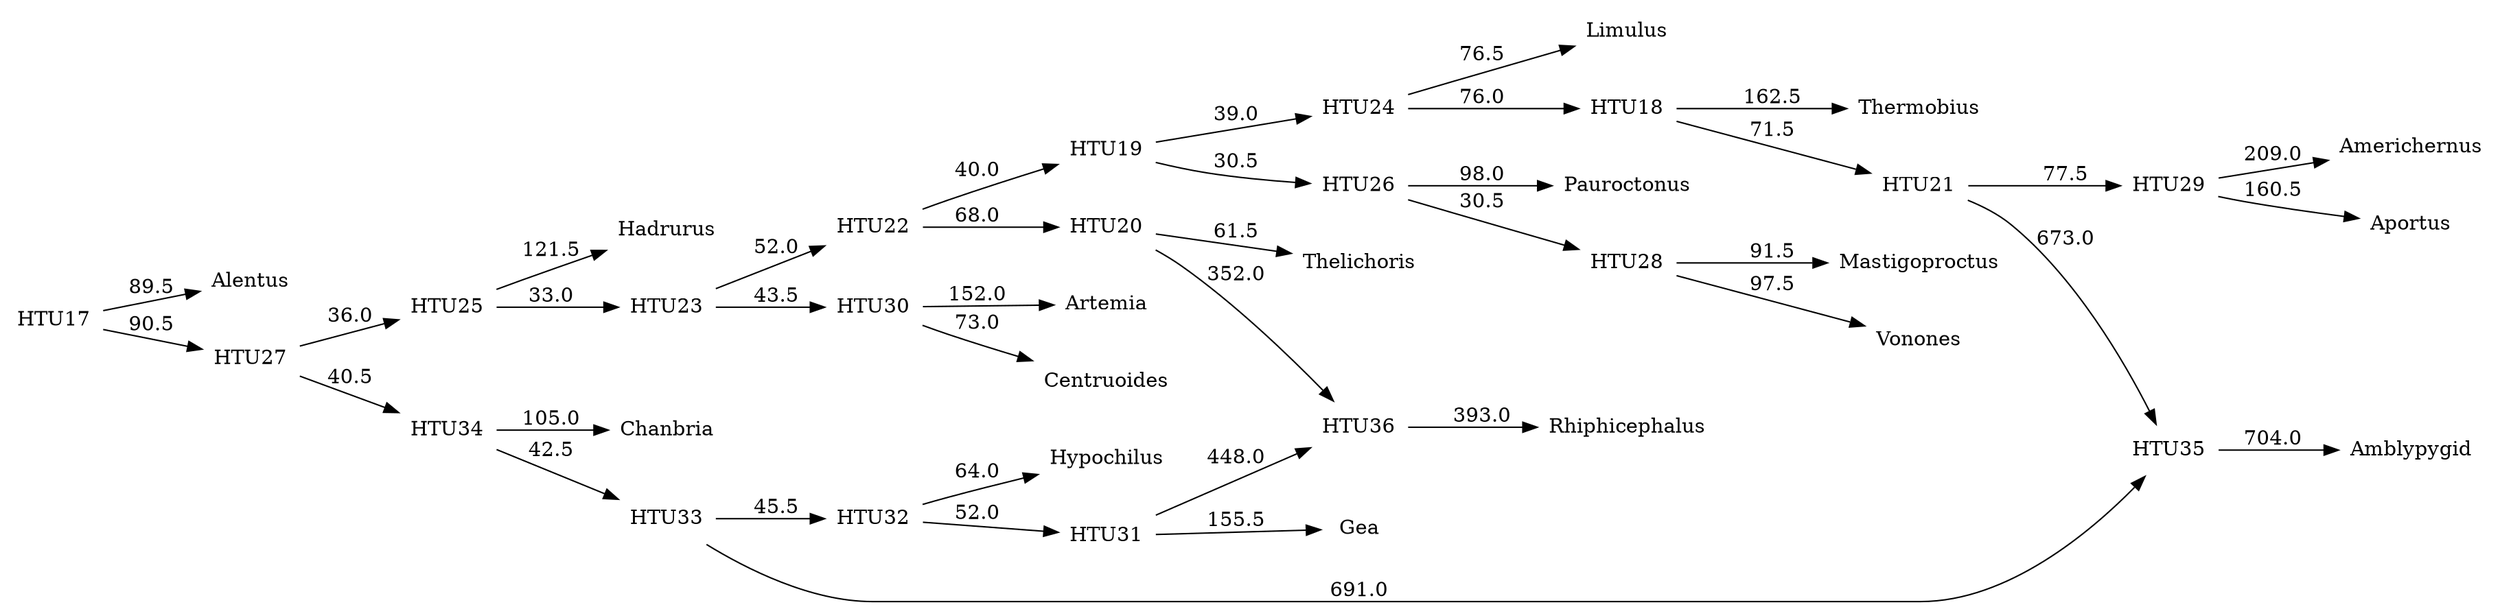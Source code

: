 digraph G {
	rankdir = LR;	node [ shape = none];

    0 [label=Alentus];
    1 [label=Amblypygid];
    2 [label=Americhernus];
    3 [label=Aportus];
    4 [label=Artemia];
    5 [label=Centruoides];
    6 [label=Chanbria];
    7 [label=Gea];
    8 [label=Hadrurus];
    9 [label=Hypochilus];
    10 [label=Limulus];
    11 [label=Mastigoproctus];
    12 [label=Pauroctonus];
    13 [label=Rhiphicephalus];
    14 [label=Thelichoris];
    15 [label=Thermobius];
    16 [label=Vonones];
    17 [label=HTU17];
    18 [label=HTU18];
    19 [label=HTU19];
    20 [label=HTU20];
    21 [label=HTU21];
    22 [label=HTU22];
    23 [label=HTU23];
    24 [label=HTU24];
    25 [label=HTU25];
    26 [label=HTU26];
    27 [label=HTU27];
    28 [label=HTU28];
    29 [label=HTU29];
    30 [label=HTU30];
    31 [label=HTU31];
    32 [label=HTU32];
    33 [label=HTU33];
    34 [label=HTU34];
    35 [label=HTU35];
    36 [label=HTU36];
    17 -> 0 [label=89.5];
    17 -> 27 [label=90.5];
    18 -> 15 [label=162.5];
    18 -> 21 [label=71.5];
    19 -> 24 [label=39.0];
    19 -> 26 [label=30.5];
    20 -> 14 [label=61.5];
    20 -> 36 [label=352.0];
    21 -> 29 [label=77.5];
    21 -> 35 [label=673.0];
    22 -> 19 [label=40.0];
    22 -> 20 [label=68.0];
    23 -> 22 [label=52.0];
    23 -> 30 [label=43.5];
    24 -> 10 [label=76.5];
    24 -> 18 [label=76.0];
    25 -> 8 [label=121.5];
    25 -> 23 [label=33.0];
    26 -> 12 [label=98.0];
    26 -> 28 [label=30.5];
    27 -> 25 [label=36.0];
    27 -> 34 [label=40.5];
    28 -> 11 [label=91.5];
    28 -> 16 [label=97.5];
    29 -> 2 [label=209.0];
    29 -> 3 [label=160.5];
    30 -> 4 [label=152.0];
    30 -> 5 [label=73.0];
    31 -> 7 [label=155.5];
    31 -> 36 [label=448.0];
    32 -> 9 [label=64.0];
    32 -> 31 [label=52.0];
    33 -> 32 [label=45.5];
    33 -> 35 [label=691.0];
    34 -> 6 [label=105.0];
    34 -> 33 [label=42.5];
    35 -> 1 [label=704.0];
    36 -> 13 [label=393.0];
}
//1999.0
digraph G {
	rankdir = LR;	node [ shape = none];

    0 [label=Alentus];
    1 [label=Amblypygid];
    2 [label=Americhernus];
    3 [label=Aportus];
    4 [label=Artemia];
    5 [label=Centruoides];
    6 [label=Chanbria];
    7 [label=Gea];
    8 [label=Hadrurus];
    9 [label=Hypochilus];
    10 [label=Limulus];
    11 [label=Mastigoproctus];
    12 [label=Pauroctonus];
    13 [label=Rhiphicephalus];
    14 [label=Thelichoris];
    15 [label=Thermobius];
    16 [label=Vonones];
    17 [label=HTU17];
    18 [label=HTU18];
    19 [label=HTU19];
    20 [label=HTU20];
    21 [label=HTU21];
    22 [label=HTU22];
    23 [label=HTU23];
    24 [label=HTU24];
    25 [label=HTU25];
    26 [label=HTU26];
    27 [label=HTU27];
    28 [label=HTU28];
    29 [label=HTU29];
    30 [label=HTU30];
    31 [label=HTU31];
    32 [label=HTU32];
    17 -> 0 [label=98.0];
    17 -> 26 [label=106.0];
    18 -> 15 [label=154.0];
    18 -> 20 [label=73.0];
    19 -> 23 [label=40.0];
    19 -> 25 [label=44.5];
    20 -> 1 [label=115.0];
    20 -> 28 [label=79.5];
    21 -> 14 [label=108.0];
    21 -> 19 [label=51.0];
    22 -> 21 [label=42.5];
    22 -> 29 [label=50.0];
    23 -> 10 [label=85.0];
    23 -> 18 [label=73.0];
    24 -> 8 [label=126.0];
    24 -> 22 [label=31.0];
    25 -> 12 [label=98.0];
    25 -> 27 [label=37.5];
    26 -> 24 [label=33.0];
    26 -> 32 [label=39.0];
    27 -> 11 [label=89.5];
    27 -> 16 [label=103.5];
    28 -> 2 [label=211.0];
    28 -> 3 [label=158.5];
    29 -> 4 [label=165.0];
    29 -> 5 [label=69.5];
    30 -> 7 [label=147.0];
    30 -> 13 [label=169.0];
    31 -> 9 [label=80.0];
    31 -> 30 [label=59.0];
    32 -> 6 [label=114.5];
    32 -> 31 [label=49.0];
}
//1824.0
digraph G {
	rankdir = LR;	node [ shape = none];

    0 [label=Alentus];
    1 [label=Amblypygid];
    2 [label=Americhernus];
    3 [label=Aportus];
    4 [label=Artemia];
    5 [label=Centruoides];
    6 [label=Chanbria];
    7 [label=Gea];
    8 [label=Hadrurus];
    9 [label=Hypochilus];
    10 [label=Limulus];
    11 [label=Mastigoproctus];
    12 [label=Pauroctonus];
    13 [label=Rhiphicephalus];
    14 [label=Thelichoris];
    15 [label=Thermobius];
    16 [label=Vonones];
    17 [label=HTU17];
    18 [label=HTU18];
    19 [label=HTU19];
    20 [label=HTU20];
    21 [label=HTU21];
    22 [label=HTU22];
    23 [label=HTU23];
    24 [label=HTU24];
    25 [label=HTU25];
    26 [label=HTU26];
    27 [label=HTU27];
    28 [label=HTU28];
    29 [label=HTU29];
    30 [label=HTU30];
    31 [label=HTU31];
    32 [label=HTU32];
    17 -> 0 [label=98.0];
    17 -> 26 [label=106.0];
    18 -> 15 [label=154.0];
    18 -> 20 [label=73.0];
    19 -> 23 [label=40.0];
    19 -> 25 [label=44.5];
    20 -> 1 [label=115.0];
    20 -> 28 [label=79.5];
    21 -> 14 [label=108.0];
    21 -> 19 [label=51.0];
    22 -> 21 [label=42.5];
    22 -> 29 [label=50.0];
    23 -> 10 [label=85.0];
    23 -> 18 [label=73.0];
    24 -> 8 [label=126.0];
    24 -> 22 [label=31.0];
    25 -> 12 [label=98.0];
    25 -> 27 [label=37.5];
    26 -> 24 [label=33.0];
    26 -> 32 [label=39.0];
    27 -> 11 [label=89.5];
    27 -> 16 [label=103.5];
    28 -> 2 [label=211.0];
    28 -> 3 [label=158.5];
    29 -> 4 [label=165.0];
    29 -> 5 [label=69.5];
    30 -> 7 [label=147.0];
    30 -> 13 [label=169.0];
    31 -> 9 [label=80.0];
    31 -> 30 [label=59.0];
    32 -> 6 [label=114.5];
    32 -> 31 [label=49.0];
}
//1824.0
digraph G {
	rankdir = LR;	node [ shape = none];

    0 [label=Alentus];
    1 [label=Amblypygid];
    2 [label=Americhernus];
    3 [label=Aportus];
    4 [label=Artemia];
    5 [label=Centruoides];
    6 [label=Chanbria];
    7 [label=Gea];
    8 [label=Hadrurus];
    9 [label=Hypochilus];
    10 [label=Limulus];
    11 [label=Mastigoproctus];
    12 [label=Pauroctonus];
    13 [label=Rhiphicephalus];
    14 [label=Thelichoris];
    15 [label=Thermobius];
    16 [label=Vonones];
    17 [label=HTU17];
    18 [label=HTU18];
    19 [label=HTU19];
    20 [label=HTU20];
    21 [label=HTU21];
    22 [label=HTU22];
    23 [label=HTU23];
    24 [label=HTU24];
    25 [label=HTU25];
    26 [label=HTU26];
    27 [label=HTU27];
    28 [label=HTU28];
    29 [label=HTU29];
    30 [label=HTU30];
    31 [label=HTU31];
    32 [label=HTU32];
    17 -> 0 [label=98.0];
    17 -> 26 [label=106.0];
    18 -> 15 [label=154.0];
    18 -> 20 [label=73.0];
    19 -> 23 [label=40.0];
    19 -> 25 [label=44.5];
    20 -> 1 [label=115.0];
    20 -> 28 [label=79.5];
    21 -> 14 [label=108.0];
    21 -> 19 [label=51.0];
    22 -> 21 [label=42.5];
    22 -> 29 [label=50.0];
    23 -> 10 [label=85.0];
    23 -> 18 [label=73.0];
    24 -> 8 [label=126.0];
    24 -> 22 [label=31.0];
    25 -> 12 [label=98.0];
    25 -> 27 [label=37.5];
    26 -> 24 [label=33.0];
    26 -> 32 [label=39.0];
    27 -> 11 [label=89.5];
    27 -> 16 [label=103.5];
    28 -> 2 [label=211.0];
    28 -> 3 [label=158.5];
    29 -> 4 [label=165.0];
    29 -> 5 [label=69.5];
    30 -> 7 [label=147.0];
    30 -> 13 [label=169.0];
    31 -> 9 [label=80.0];
    31 -> 30 [label=59.0];
    32 -> 6 [label=114.5];
    32 -> 31 [label=49.0];
}
//1824.0
digraph G {
	rankdir = LR;	node [ shape = none];

    0 [label=Alentus];
    1 [label=Amblypygid];
    2 [label=Americhernus];
    3 [label=Aportus];
    4 [label=Artemia];
    5 [label=Centruoides];
    6 [label=Chanbria];
    7 [label=Gea];
    8 [label=Hadrurus];
    9 [label=Hypochilus];
    10 [label=Limulus];
    11 [label=Mastigoproctus];
    12 [label=Pauroctonus];
    13 [label=Rhiphicephalus];
    14 [label=Thelichoris];
    15 [label=Thermobius];
    16 [label=Vonones];
    17 [label=HTU17];
    18 [label=HTU18];
    19 [label=HTU19];
    20 [label=HTU20];
    21 [label=HTU21];
    22 [label=HTU22];
    23 [label=HTU23];
    24 [label=HTU24];
    25 [label=HTU25];
    26 [label=HTU26];
    27 [label=HTU27];
    28 [label=HTU28];
    29 [label=HTU29];
    30 [label=HTU30];
    31 [label=HTU31];
    32 [label=HTU32];
    17 -> 0 [label=98.0];
    17 -> 26 [label=106.0];
    18 -> 15 [label=154.0];
    18 -> 20 [label=73.0];
    19 -> 23 [label=40.0];
    19 -> 25 [label=44.5];
    20 -> 1 [label=115.0];
    20 -> 28 [label=79.5];
    21 -> 14 [label=108.0];
    21 -> 19 [label=51.0];
    22 -> 21 [label=42.5];
    22 -> 29 [label=50.0];
    23 -> 10 [label=85.0];
    23 -> 18 [label=73.0];
    24 -> 8 [label=126.0];
    24 -> 22 [label=31.0];
    25 -> 12 [label=98.0];
    25 -> 27 [label=37.5];
    26 -> 24 [label=33.0];
    26 -> 32 [label=39.0];
    27 -> 11 [label=89.5];
    27 -> 16 [label=103.5];
    28 -> 2 [label=211.0];
    28 -> 3 [label=158.5];
    29 -> 4 [label=165.0];
    29 -> 5 [label=69.5];
    30 -> 7 [label=147.0];
    30 -> 13 [label=169.0];
    31 -> 9 [label=80.0];
    31 -> 30 [label=59.0];
    32 -> 6 [label=114.5];
    32 -> 31 [label=49.0];
}
//1824.0
digraph G {
	rankdir = LR;	node [ shape = none];

    0 [label=Alentus];
    1 [label=Amblypygid];
    2 [label=Americhernus];
    3 [label=Aportus];
    4 [label=Artemia];
    5 [label=Centruoides];
    6 [label=Chanbria];
    7 [label=Gea];
    8 [label=Hadrurus];
    9 [label=Hypochilus];
    10 [label=Limulus];
    11 [label=Mastigoproctus];
    12 [label=Pauroctonus];
    13 [label=Rhiphicephalus];
    14 [label=Thelichoris];
    15 [label=Thermobius];
    16 [label=Vonones];
    17 [label=HTU17];
    18 [label=HTU18];
    19 [label=HTU19];
    20 [label=HTU20];
    21 [label=HTU21];
    22 [label=HTU22];
    23 [label=HTU23];
    24 [label=HTU24];
    25 [label=HTU25];
    26 [label=HTU26];
    27 [label=HTU27];
    28 [label=HTU28];
    29 [label=HTU29];
    30 [label=HTU30];
    31 [label=HTU31];
    32 [label=HTU32];
    17 -> 0 [label=88.5];
    17 -> 25 [label=89.5];
    18 -> 15 [label=136.5];
    18 -> 27 [label=96.5];
    19 -> 22 [label=36.0];
    19 -> 24 [label=32.5];
    20 -> 14 [label=97.0];
    20 -> 19 [label=42.5];
    21 -> 20 [label=48.5];
    21 -> 28 [label=51.5];
    22 -> 10 [label=75.0];
    22 -> 18 [label=48.5];
    23 -> 8 [label=117.0];
    23 -> 21 [label=34.5];
    24 -> 12 [label=84.0];
    24 -> 26 [label=39.5];
    25 -> 23 [label=37.5];
    25 -> 32 [label=40.5];
    26 -> 11 [label=92.5];
    26 -> 16 [label=104.5];
    27 -> 2 [label=197.0];
    27 -> 3 [label=144.0];
    28 -> 4 [label=154.5];
    28 -> 5 [label=71.0];
    29 -> 7 [label=155.5];
    29 -> 13 [label=159.5];
    30 -> 9 [label=63.5];
    30 -> 29 [label=51.5];
    31 -> 1 [label=126.0];
    31 -> 30 [label=45.0];
    32 -> 6 [label=105.0];
    32 -> 31 [label=42.5];
}
//1814.0
digraph G {
	rankdir = LR;	node [ shape = none];

    0 [label=Alentus];
    1 [label=Amblypygid];
    2 [label=Americhernus];
    3 [label=Aportus];
    4 [label=Artemia];
    5 [label=Centruoides];
    6 [label=Chanbria];
    7 [label=Gea];
    8 [label=Hadrurus];
    9 [label=Hypochilus];
    10 [label=Limulus];
    11 [label=Mastigoproctus];
    12 [label=Pauroctonus];
    13 [label=Rhiphicephalus];
    14 [label=Thelichoris];
    15 [label=Thermobius];
    16 [label=Vonones];
    17 [label=HTU17];
    18 [label=HTU18];
    19 [label=HTU19];
    20 [label=HTU20];
    21 [label=HTU21];
    22 [label=HTU22];
    23 [label=HTU23];
    24 [label=HTU24];
    25 [label=HTU25];
    26 [label=HTU26];
    27 [label=HTU27];
    28 [label=HTU28];
    29 [label=HTU29];
    30 [label=HTU30];
    31 [label=HTU31];
    32 [label=HTU32];
    17 -> 0 [label=88.5];
    17 -> 25 [label=89.5];
    18 -> 15 [label=136.5];
    18 -> 27 [label=96.5];
    19 -> 22 [label=36.0];
    19 -> 24 [label=32.5];
    20 -> 14 [label=97.0];
    20 -> 19 [label=42.5];
    21 -> 20 [label=48.5];
    21 -> 28 [label=51.5];
    22 -> 10 [label=75.0];
    22 -> 18 [label=48.5];
    23 -> 8 [label=117.0];
    23 -> 21 [label=34.5];
    24 -> 12 [label=84.0];
    24 -> 26 [label=39.5];
    25 -> 23 [label=37.5];
    25 -> 32 [label=40.5];
    26 -> 11 [label=92.5];
    26 -> 16 [label=104.5];
    27 -> 2 [label=197.0];
    27 -> 3 [label=144.0];
    28 -> 4 [label=154.5];
    28 -> 5 [label=71.0];
    29 -> 7 [label=155.5];
    29 -> 13 [label=159.5];
    30 -> 9 [label=63.5];
    30 -> 29 [label=51.5];
    31 -> 1 [label=126.0];
    31 -> 30 [label=45.0];
    32 -> 6 [label=105.0];
    32 -> 31 [label=42.5];
}
//1814.0
digraph G {
	rankdir = LR;	node [ shape = none];

    0 [label=Alentus];
    1 [label=Amblypygid];
    2 [label=Americhernus];
    3 [label=Aportus];
    4 [label=Artemia];
    5 [label=Centruoides];
    6 [label=Chanbria];
    7 [label=Gea];
    8 [label=Hadrurus];
    9 [label=Hypochilus];
    10 [label=Limulus];
    11 [label=Mastigoproctus];
    12 [label=Pauroctonus];
    13 [label=Rhiphicephalus];
    14 [label=Thelichoris];
    15 [label=Thermobius];
    16 [label=Vonones];
    17 [label=HTU17];
    18 [label=HTU18];
    19 [label=HTU19];
    20 [label=HTU20];
    21 [label=HTU21];
    22 [label=HTU22];
    23 [label=HTU23];
    24 [label=HTU24];
    25 [label=HTU25];
    26 [label=HTU26];
    27 [label=HTU27];
    28 [label=HTU28];
    29 [label=HTU29];
    30 [label=HTU30];
    31 [label=HTU31];
    32 [label=HTU32];
    17 -> 0 [label=100.5];
    17 -> 27 [label=100.5];
    18 -> 15 [label=153.5];
    18 -> 21 [label=76.0];
    19 -> 24 [label=33.5];
    19 -> 26 [label=28.0];
    20 -> 13 [label=106.5];
    20 -> 14 [label=61.0];
    21 -> 1 [label=113.0];
    21 -> 29 [label=87.5];
    22 -> 19 [label=44.5];
    22 -> 20 [label=74.0];
    23 -> 22 [label=52.0];
    23 -> 30 [label=46.0];
    24 -> 10 [label=77.0];
    24 -> 18 [label=82.5];
    25 -> 8 [label=129.0];
    25 -> 23 [label=33.5];
    26 -> 12 [label=97.5];
    26 -> 28 [label=33.0];
    27 -> 25 [label=36.5];
    27 -> 32 [label=43.0];
    28 -> 11 [label=93.5];
    28 -> 16 [label=99.5];
    29 -> 2 [label=198.0];
    29 -> 3 [label=162.5];
    30 -> 4 [label=153.0];
    30 -> 5 [label=70.0];
    31 -> 7 [label=139.5];
    31 -> 9 [label=95.5];
    32 -> 6 [label=102.0];
    32 -> 31 [label=61.5];
}
//1761.0
digraph G {
	rankdir = LR;	node [ shape = none];

    0 [label=Alentus];
    1 [label=Amblypygid];
    2 [label=Americhernus];
    3 [label=Aportus];
    4 [label=Artemia];
    5 [label=Centruoides];
    6 [label=Chanbria];
    7 [label=Gea];
    8 [label=Hadrurus];
    9 [label=Hypochilus];
    10 [label=Limulus];
    11 [label=Mastigoproctus];
    12 [label=Pauroctonus];
    13 [label=Rhiphicephalus];
    14 [label=Thelichoris];
    15 [label=Thermobius];
    16 [label=Vonones];
    17 [label=HTU17];
    18 [label=HTU18];
    19 [label=HTU19];
    20 [label=HTU20];
    21 [label=HTU21];
    22 [label=HTU22];
    23 [label=HTU23];
    24 [label=HTU24];
    25 [label=HTU25];
    26 [label=HTU26];
    27 [label=HTU27];
    28 [label=HTU28];
    29 [label=HTU29];
    30 [label=HTU30];
    31 [label=HTU31];
    32 [label=HTU32];
    17 -> 0 [label=100.5];
    17 -> 27 [label=100.5];
    18 -> 15 [label=153.5];
    18 -> 21 [label=76.0];
    19 -> 24 [label=33.5];
    19 -> 26 [label=28.0];
    20 -> 13 [label=106.5];
    20 -> 14 [label=61.0];
    21 -> 1 [label=113.0];
    21 -> 29 [label=87.5];
    22 -> 19 [label=44.5];
    22 -> 20 [label=74.0];
    23 -> 22 [label=52.0];
    23 -> 30 [label=46.0];
    24 -> 10 [label=77.0];
    24 -> 18 [label=82.5];
    25 -> 8 [label=129.0];
    25 -> 23 [label=33.5];
    26 -> 12 [label=97.5];
    26 -> 28 [label=33.0];
    27 -> 25 [label=36.5];
    27 -> 32 [label=43.0];
    28 -> 11 [label=93.5];
    28 -> 16 [label=99.5];
    29 -> 2 [label=198.0];
    29 -> 3 [label=162.5];
    30 -> 4 [label=153.0];
    30 -> 5 [label=70.0];
    31 -> 7 [label=139.5];
    31 -> 9 [label=95.5];
    32 -> 6 [label=102.0];
    32 -> 31 [label=61.5];
}
//1761.0
digraph G {
	rankdir = LR;	node [ shape = none];

    0 [label=Alentus];
    1 [label=Amblypygid];
    2 [label=Americhernus];
    3 [label=Aportus];
    4 [label=Artemia];
    5 [label=Centruoides];
    6 [label=Chanbria];
    7 [label=Gea];
    8 [label=Hadrurus];
    9 [label=Hypochilus];
    10 [label=Limulus];
    11 [label=Mastigoproctus];
    12 [label=Pauroctonus];
    13 [label=Rhiphicephalus];
    14 [label=Thelichoris];
    15 [label=Thermobius];
    16 [label=Vonones];
    17 [label=HTU17];
    18 [label=HTU18];
    19 [label=HTU19];
    20 [label=HTU20];
    21 [label=HTU21];
    22 [label=HTU22];
    23 [label=HTU23];
    24 [label=HTU24];
    25 [label=HTU25];
    26 [label=HTU26];
    27 [label=HTU27];
    28 [label=HTU28];
    29 [label=HTU29];
    30 [label=HTU30];
    31 [label=HTU31];
    32 [label=HTU32];
    17 -> 0 [label=100.5];
    17 -> 27 [label=100.5];
    18 -> 15 [label=153.5];
    18 -> 21 [label=76.0];
    19 -> 24 [label=33.5];
    19 -> 26 [label=28.0];
    20 -> 13 [label=106.5];
    20 -> 14 [label=61.0];
    21 -> 1 [label=113.0];
    21 -> 29 [label=87.5];
    22 -> 19 [label=44.5];
    22 -> 20 [label=74.0];
    23 -> 22 [label=52.0];
    23 -> 30 [label=46.0];
    24 -> 10 [label=77.0];
    24 -> 18 [label=82.5];
    25 -> 8 [label=129.0];
    25 -> 23 [label=33.5];
    26 -> 12 [label=97.5];
    26 -> 28 [label=33.0];
    27 -> 25 [label=36.5];
    27 -> 32 [label=43.0];
    28 -> 11 [label=93.5];
    28 -> 16 [label=99.5];
    29 -> 2 [label=198.0];
    29 -> 3 [label=162.5];
    30 -> 4 [label=153.0];
    30 -> 5 [label=70.0];
    31 -> 7 [label=139.5];
    31 -> 9 [label=95.5];
    32 -> 6 [label=102.0];
    32 -> 31 [label=61.5];
}
//1761.0
digraph G {
	rankdir = LR;	node [ shape = none];

    0 [label=Alentus];
    1 [label=Amblypygid];
    2 [label=Americhernus];
    3 [label=Aportus];
    4 [label=Artemia];
    5 [label=Centruoides];
    6 [label=Chanbria];
    7 [label=Gea];
    8 [label=Hadrurus];
    9 [label=Hypochilus];
    10 [label=Limulus];
    11 [label=Mastigoproctus];
    12 [label=Pauroctonus];
    13 [label=Rhiphicephalus];
    14 [label=Thelichoris];
    15 [label=Thermobius];
    16 [label=Vonones];
    17 [label=HTU17];
    18 [label=HTU18];
    19 [label=HTU19];
    20 [label=HTU20];
    21 [label=HTU21];
    22 [label=HTU22];
    23 [label=HTU23];
    24 [label=HTU24];
    25 [label=HTU25];
    26 [label=HTU26];
    27 [label=HTU27];
    28 [label=HTU28];
    29 [label=HTU29];
    30 [label=HTU30];
    31 [label=HTU31];
    32 [label=HTU32];
    17 -> 0 [label=89.0];
    17 -> 26 [label=90.0];
    18 -> 15 [label=134.5];
    18 -> 28 [label=92.5];
    19 -> 23 [label=47.0];
    19 -> 25 [label=27.5];
    20 -> 13 [label=110.5];
    20 -> 14 [label=60.0];
    21 -> 19 [label=38.0];
    21 -> 20 [label=70.5];
    22 -> 21 [label=53.0];
    22 -> 29 [label=50.5];
    23 -> 10 [label=75.0];
    23 -> 18 [label=51.5];
    24 -> 8 [label=118.0];
    24 -> 22 [label=32.0];
    25 -> 12 [label=92.0];
    25 -> 27 [label=40.5];
    26 -> 24 [label=40.0];
    26 -> 32 [label=45.5];
    27 -> 11 [label=93.5];
    27 -> 16 [label=103.5];
    28 -> 2 [label=201.0];
    28 -> 3 [label=146.0];
    29 -> 4 [label=155.0];
    29 -> 5 [label=70.0];
    30 -> 7 [label=148.5];
    30 -> 9 [label=83.5];
    31 -> 1 [label=123.0];
    31 -> 30 [label=60.0];
    32 -> 6 [label=100.5];
    32 -> 31 [label=37.5];
}
//1745.0
